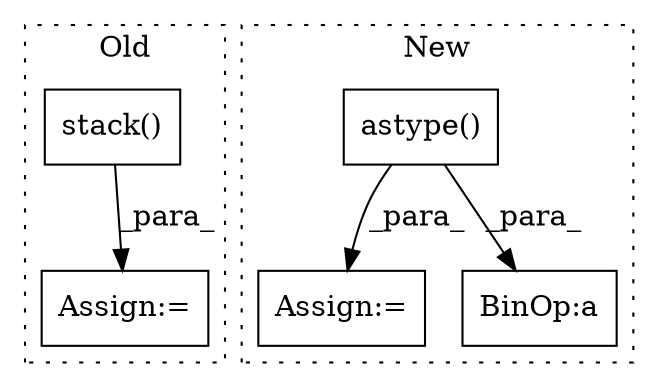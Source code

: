 digraph G {
subgraph cluster0 {
1 [label="stack()" a="75" s="7512,7640" l="9,9" shape="box"];
5 [label="Assign:=" a="68" s="7509" l="3" shape="box"];
label = "Old";
style="dotted";
}
subgraph cluster1 {
2 [label="astype()" a="75" s="5299,5332" l="25,1" shape="box"];
3 [label="Assign:=" a="68" s="5355" l="3" shape="box"];
4 [label="BinOp:a" a="82" s="5430" l="3" shape="box"];
label = "New";
style="dotted";
}
1 -> 5 [label="_para_"];
2 -> 3 [label="_para_"];
2 -> 4 [label="_para_"];
}